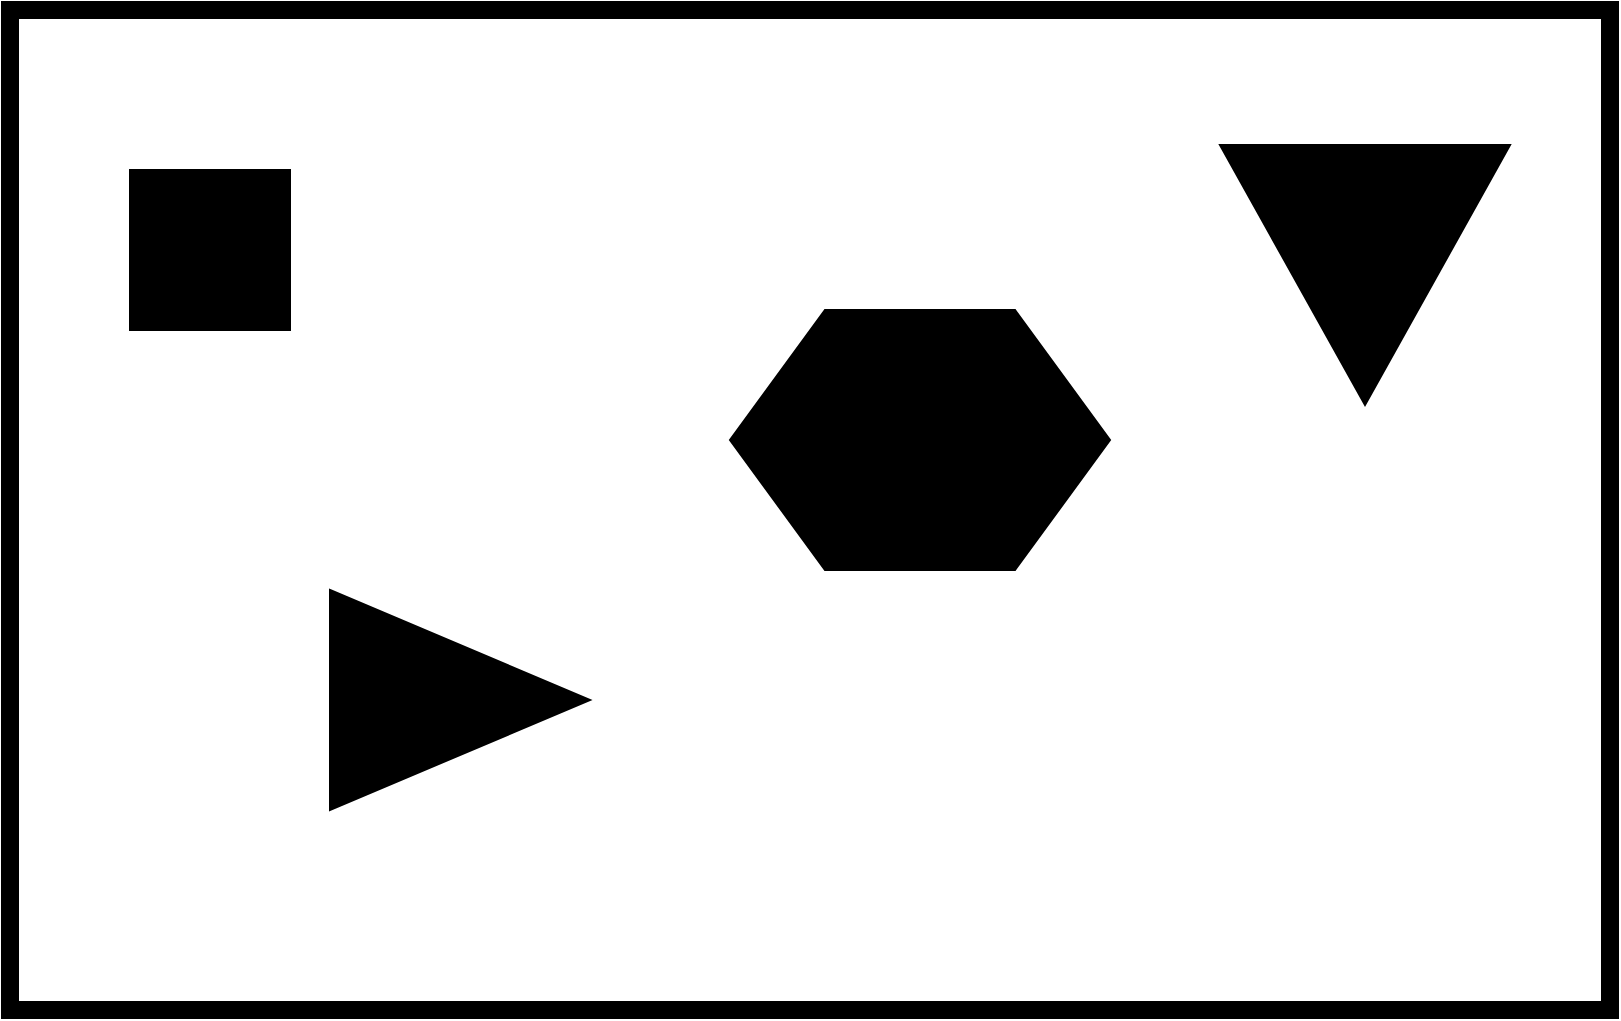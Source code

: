 <mxfile version="12.7.1" type="device"><diagram id="gZHaXraySE-Ac8VHTQlD" name="Page-1"><mxGraphModel dx="986" dy="548" grid="1" gridSize="10" guides="1" tooltips="1" connect="1" arrows="1" fold="1" page="1" pageScale="1" pageWidth="850" pageHeight="1100" math="0" shadow="0"><root><mxCell id="0"/><mxCell id="1" parent="0"/><mxCell id="Y4LRgEzPBfSGT7R2ETwh-1" value="" style="rounded=0;whiteSpace=wrap;html=1;strokeWidth=9;" vertex="1" parent="1"><mxGeometry x="40" y="40" width="800" height="500" as="geometry"/></mxCell><mxCell id="Y4LRgEzPBfSGT7R2ETwh-2" value="" style="whiteSpace=wrap;html=1;aspect=fixed;fillColor=#000000;" vertex="1" parent="1"><mxGeometry x="100" y="120" width="80" height="80" as="geometry"/></mxCell><mxCell id="Y4LRgEzPBfSGT7R2ETwh-3" value="" style="triangle;whiteSpace=wrap;html=1;fillColor=#000000;" vertex="1" parent="1"><mxGeometry x="200" y="330" width="130" height="110" as="geometry"/></mxCell><mxCell id="Y4LRgEzPBfSGT7R2ETwh-4" value="" style="shape=hexagon;perimeter=hexagonPerimeter2;whiteSpace=wrap;html=1;strokeColor=#000000;fillColor=#000000;" vertex="1" parent="1"><mxGeometry x="400" y="190" width="190" height="130" as="geometry"/></mxCell><mxCell id="Y4LRgEzPBfSGT7R2ETwh-5" value="" style="triangle;whiteSpace=wrap;html=1;rotation=90;fillColor=#000000;" vertex="1" parent="1"><mxGeometry x="652.5" y="100" width="130" height="145" as="geometry"/></mxCell></root></mxGraphModel></diagram></mxfile>